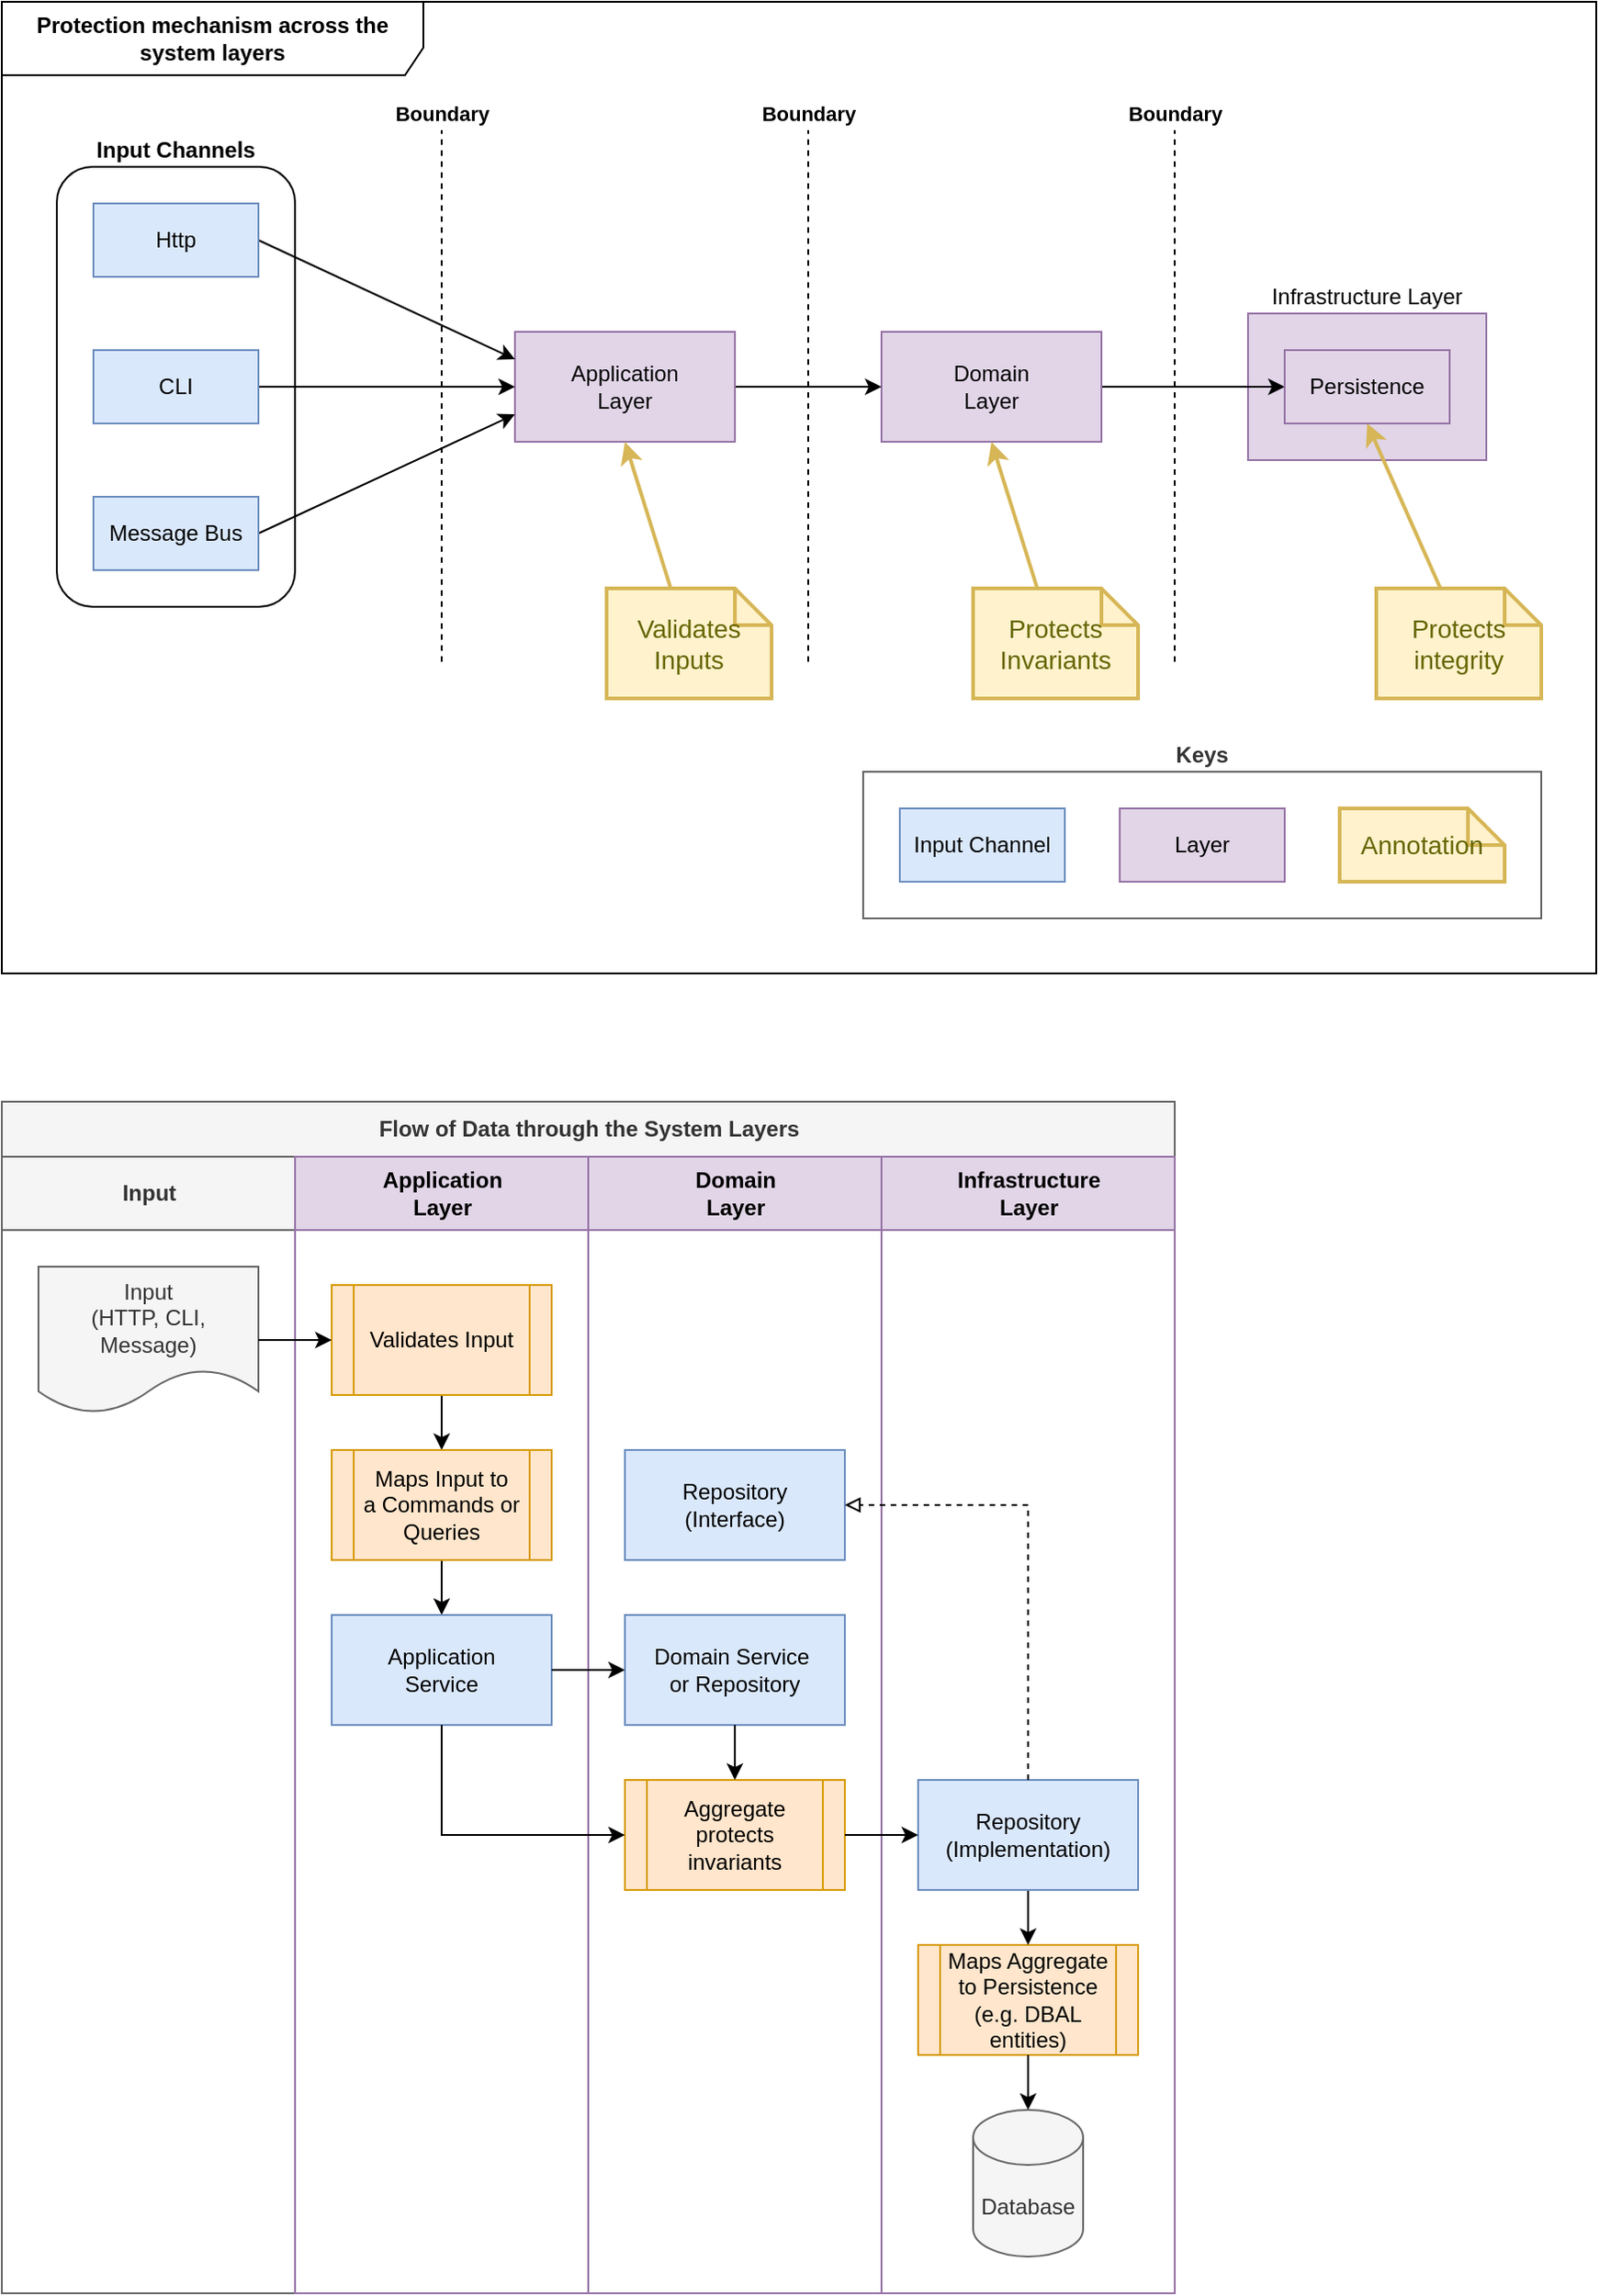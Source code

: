 <mxfile version="22.1.2" type="device">
  <diagram name="Page-1" id="7gukShJoy8Se3Wb74xOL">
    <mxGraphModel dx="3271" dy="2488" grid="1" gridSize="10" guides="1" tooltips="1" connect="1" arrows="1" fold="1" page="1" pageScale="1" pageWidth="850" pageHeight="1100" math="0" shadow="0">
      <root>
        <mxCell id="0" />
        <mxCell id="1" parent="0" />
        <mxCell id="U1aMIQQ4Pb-IFOMp1al8-46" value="Keys" style="rounded=0;whiteSpace=wrap;html=1;fillColor=none;strokeColor=#666666;labelPosition=center;verticalLabelPosition=top;align=center;verticalAlign=bottom;fontStyle=1;fontColor=#333333;strokeWidth=1;" parent="1" vertex="1">
          <mxGeometry x="310" y="380" width="370" height="80" as="geometry" />
        </mxCell>
        <mxCell id="U1aMIQQ4Pb-IFOMp1al8-4" value="Infrastructure Layer" style="rounded=0;whiteSpace=wrap;html=1;fillColor=#e1d5e7;strokeColor=#9673a6;labelPosition=center;verticalLabelPosition=top;align=center;verticalAlign=bottom;" parent="1" vertex="1">
          <mxGeometry x="520" y="130" width="130" height="80" as="geometry" />
        </mxCell>
        <mxCell id="U1aMIQQ4Pb-IFOMp1al8-24" value="Input Channels" style="rounded=1;whiteSpace=wrap;html=1;labelPosition=center;verticalLabelPosition=top;align=center;verticalAlign=bottom;fontStyle=1" parent="1" vertex="1">
          <mxGeometry x="-130" y="50" width="130" height="240" as="geometry" />
        </mxCell>
        <mxCell id="U1aMIQQ4Pb-IFOMp1al8-5" style="edgeStyle=orthogonalEdgeStyle;rounded=0;orthogonalLoop=1;jettySize=auto;html=1;exitX=1;exitY=0.5;exitDx=0;exitDy=0;entryX=0;entryY=0.5;entryDx=0;entryDy=0;" parent="1" source="U1aMIQQ4Pb-IFOMp1al8-3" target="U1aMIQQ4Pb-IFOMp1al8-38" edge="1">
          <mxGeometry relative="1" as="geometry" />
        </mxCell>
        <mxCell id="U1aMIQQ4Pb-IFOMp1al8-3" value="Domain&lt;br&gt;Layer" style="rounded=0;whiteSpace=wrap;html=1;fillColor=#e1d5e7;strokeColor=#9673a6;" parent="1" vertex="1">
          <mxGeometry x="320" y="140" width="120" height="60" as="geometry" />
        </mxCell>
        <mxCell id="U1aMIQQ4Pb-IFOMp1al8-13" style="edgeStyle=orthogonalEdgeStyle;rounded=0;orthogonalLoop=1;jettySize=auto;html=1;exitX=1;exitY=0.5;exitDx=0;exitDy=0;entryX=0;entryY=0.5;entryDx=0;entryDy=0;" parent="1" source="U1aMIQQ4Pb-IFOMp1al8-6" target="U1aMIQQ4Pb-IFOMp1al8-3" edge="1">
          <mxGeometry relative="1" as="geometry" />
        </mxCell>
        <mxCell id="U1aMIQQ4Pb-IFOMp1al8-6" value="Application&lt;br&gt;Layer" style="rounded=0;whiteSpace=wrap;html=1;fillColor=#e1d5e7;strokeColor=#9673a6;" parent="1" vertex="1">
          <mxGeometry x="120" y="140" width="120" height="60" as="geometry" />
        </mxCell>
        <mxCell id="U1aMIQQ4Pb-IFOMp1al8-11" style="rounded=0;orthogonalLoop=1;jettySize=auto;html=1;exitX=1;exitY=0.5;exitDx=0;exitDy=0;entryX=0;entryY=0.25;entryDx=0;entryDy=0;" parent="1" source="U1aMIQQ4Pb-IFOMp1al8-7" target="U1aMIQQ4Pb-IFOMp1al8-6" edge="1">
          <mxGeometry relative="1" as="geometry">
            <mxPoint x="120" y="170" as="targetPoint" />
          </mxGeometry>
        </mxCell>
        <mxCell id="U1aMIQQ4Pb-IFOMp1al8-7" value="Http" style="rounded=0;whiteSpace=wrap;html=1;fillColor=#dae8fc;strokeColor=#6c8ebf;" parent="1" vertex="1">
          <mxGeometry x="-110" y="70" width="90" height="40" as="geometry" />
        </mxCell>
        <mxCell id="U1aMIQQ4Pb-IFOMp1al8-10" style="edgeStyle=orthogonalEdgeStyle;rounded=0;orthogonalLoop=1;jettySize=auto;html=1;exitX=1;exitY=0.5;exitDx=0;exitDy=0;entryX=0;entryY=0.5;entryDx=0;entryDy=0;" parent="1" source="U1aMIQQ4Pb-IFOMp1al8-8" target="U1aMIQQ4Pb-IFOMp1al8-6" edge="1">
          <mxGeometry relative="1" as="geometry" />
        </mxCell>
        <mxCell id="U1aMIQQ4Pb-IFOMp1al8-8" value="CLI" style="rounded=0;whiteSpace=wrap;html=1;fillColor=#dae8fc;strokeColor=#6c8ebf;" parent="1" vertex="1">
          <mxGeometry x="-110" y="150" width="90" height="40" as="geometry" />
        </mxCell>
        <mxCell id="U1aMIQQ4Pb-IFOMp1al8-12" style="rounded=0;orthogonalLoop=1;jettySize=auto;html=1;exitX=1;exitY=0.5;exitDx=0;exitDy=0;entryX=0;entryY=0.75;entryDx=0;entryDy=0;" parent="1" source="U1aMIQQ4Pb-IFOMp1al8-9" target="U1aMIQQ4Pb-IFOMp1al8-6" edge="1">
          <mxGeometry relative="1" as="geometry" />
        </mxCell>
        <mxCell id="U1aMIQQ4Pb-IFOMp1al8-9" value="Message Bus" style="rounded=0;whiteSpace=wrap;html=1;fillColor=#dae8fc;strokeColor=#6c8ebf;" parent="1" vertex="1">
          <mxGeometry x="-110" y="230" width="90" height="40" as="geometry" />
        </mxCell>
        <mxCell id="U1aMIQQ4Pb-IFOMp1al8-14" value="Boundary" style="endArrow=none;dashed=1;html=1;rounded=0;labelPosition=center;verticalLabelPosition=top;align=center;verticalAlign=bottom;fontStyle=1" parent="1" edge="1">
          <mxGeometry x="1" width="50" height="50" relative="1" as="geometry">
            <mxPoint x="80" y="320" as="sourcePoint" />
            <mxPoint x="80" y="30" as="targetPoint" />
            <mxPoint as="offset" />
          </mxGeometry>
        </mxCell>
        <mxCell id="U1aMIQQ4Pb-IFOMp1al8-15" value="Boundary" style="endArrow=none;dashed=1;html=1;rounded=0;labelPosition=center;verticalLabelPosition=top;align=center;verticalAlign=bottom;fontStyle=1" parent="1" edge="1">
          <mxGeometry x="1" width="50" height="50" relative="1" as="geometry">
            <mxPoint x="480" y="320" as="sourcePoint" />
            <mxPoint x="480" y="30" as="targetPoint" />
            <mxPoint as="offset" />
          </mxGeometry>
        </mxCell>
        <mxCell id="U1aMIQQ4Pb-IFOMp1al8-16" value="Boundary" style="endArrow=none;dashed=1;html=1;rounded=0;labelPosition=center;verticalLabelPosition=top;align=center;verticalAlign=bottom;fontStyle=1" parent="1" edge="1">
          <mxGeometry x="1" width="50" height="50" relative="1" as="geometry">
            <mxPoint x="280" y="320" as="sourcePoint" />
            <mxPoint x="280" y="30" as="targetPoint" />
            <mxPoint as="offset" />
          </mxGeometry>
        </mxCell>
        <mxCell id="U1aMIQQ4Pb-IFOMp1al8-28" style="rounded=0;orthogonalLoop=1;jettySize=auto;html=1;exitX=0;exitY=0;exitDx=35;exitDy=0;exitPerimeter=0;entryX=0.5;entryY=1;entryDx=0;entryDy=0;fillColor=#fff2cc;strokeColor=#d6b656;strokeWidth=2;" parent="1" source="U1aMIQQ4Pb-IFOMp1al8-27" target="U1aMIQQ4Pb-IFOMp1al8-6" edge="1">
          <mxGeometry relative="1" as="geometry" />
        </mxCell>
        <mxCell id="U1aMIQQ4Pb-IFOMp1al8-27" value="&lt;font style=&quot;font-size: 14px;&quot;&gt;Validates &lt;br&gt;Inputs&lt;br&gt;&lt;/font&gt;" style="shape=note;strokeWidth=2;fontSize=14;size=20;whiteSpace=wrap;html=1;fillColor=#fff2cc;strokeColor=#d6b656;fontColor=#666600;" parent="1" vertex="1">
          <mxGeometry x="170" y="280" width="90" height="60" as="geometry" />
        </mxCell>
        <mxCell id="U1aMIQQ4Pb-IFOMp1al8-29" value="Protects Invariants" style="shape=note;strokeWidth=2;fontSize=14;size=20;whiteSpace=wrap;html=1;fillColor=#fff2cc;strokeColor=#d6b656;fontColor=#666600;" parent="1" vertex="1">
          <mxGeometry x="370" y="280" width="90" height="60" as="geometry" />
        </mxCell>
        <mxCell id="U1aMIQQ4Pb-IFOMp1al8-30" value="Protects&lt;br&gt;integrity" style="shape=note;strokeWidth=2;fontSize=14;size=20;whiteSpace=wrap;html=1;fillColor=#fff2cc;strokeColor=#d6b656;fontColor=#666600;" parent="1" vertex="1">
          <mxGeometry x="590" y="280" width="90" height="60" as="geometry" />
        </mxCell>
        <mxCell id="U1aMIQQ4Pb-IFOMp1al8-32" style="rounded=0;orthogonalLoop=1;jettySize=auto;html=1;exitX=0;exitY=0;exitDx=35;exitDy=0;exitPerimeter=0;fillColor=#fff2cc;strokeColor=#d6b656;strokeWidth=2;entryX=0.5;entryY=1;entryDx=0;entryDy=0;" parent="1" source="U1aMIQQ4Pb-IFOMp1al8-29" target="U1aMIQQ4Pb-IFOMp1al8-3" edge="1">
          <mxGeometry relative="1" as="geometry">
            <mxPoint x="215" y="290" as="sourcePoint" />
            <mxPoint x="380" y="200" as="targetPoint" />
          </mxGeometry>
        </mxCell>
        <mxCell id="U1aMIQQ4Pb-IFOMp1al8-33" style="rounded=0;orthogonalLoop=1;jettySize=auto;html=1;exitX=0;exitY=0;exitDx=35;exitDy=0;exitPerimeter=0;entryX=0.5;entryY=1;entryDx=0;entryDy=0;fillColor=#fff2cc;strokeColor=#d6b656;strokeWidth=2;" parent="1" source="U1aMIQQ4Pb-IFOMp1al8-30" target="U1aMIQQ4Pb-IFOMp1al8-38" edge="1">
          <mxGeometry relative="1" as="geometry">
            <mxPoint x="425" y="290" as="sourcePoint" />
            <mxPoint x="396" y="211" as="targetPoint" />
          </mxGeometry>
        </mxCell>
        <mxCell id="U1aMIQQ4Pb-IFOMp1al8-38" value="Persistence" style="rounded=0;whiteSpace=wrap;html=1;fillColor=#e1d5e7;strokeColor=#9673a6;" parent="1" vertex="1">
          <mxGeometry x="540" y="150" width="90" height="40" as="geometry" />
        </mxCell>
        <mxCell id="U1aMIQQ4Pb-IFOMp1al8-41" value="Input Channel" style="rounded=0;whiteSpace=wrap;html=1;fillColor=#dae8fc;strokeColor=#6c8ebf;" parent="1" vertex="1">
          <mxGeometry x="330" y="400" width="90" height="40" as="geometry" />
        </mxCell>
        <mxCell id="U1aMIQQ4Pb-IFOMp1al8-42" value="Layer" style="rounded=0;whiteSpace=wrap;html=1;fillColor=#e1d5e7;strokeColor=#9673a6;" parent="1" vertex="1">
          <mxGeometry x="450" y="400" width="90" height="40" as="geometry" />
        </mxCell>
        <mxCell id="U1aMIQQ4Pb-IFOMp1al8-43" value="Annotation" style="shape=note;strokeWidth=2;fontSize=14;size=20;whiteSpace=wrap;html=1;fillColor=#fff2cc;strokeColor=#d6b656;fontColor=#666600;" parent="1" vertex="1">
          <mxGeometry x="570" y="400" width="90" height="40" as="geometry" />
        </mxCell>
        <mxCell id="U1aMIQQ4Pb-IFOMp1al8-49" value="Protection mechanism across the system layers" style="shape=umlFrame;whiteSpace=wrap;html=1;pointerEvents=0;width=230;height=40;fontStyle=1" parent="1" vertex="1">
          <mxGeometry x="-160" y="-40" width="870" height="530" as="geometry" />
        </mxCell>
        <mxCell id="h6n5anujJTOQUxD9HLwW-12" value="Flow of Data through the System Layers" style="swimlane;childLayout=stackLayout;resizeParent=1;resizeParentMax=0;startSize=30;html=1;fillColor=#f5f5f5;fontColor=#333333;strokeColor=#666666;" parent="1" vertex="1">
          <mxGeometry x="-160" y="560" width="640" height="650" as="geometry" />
        </mxCell>
        <mxCell id="h6n5anujJTOQUxD9HLwW-13" value="Input" style="swimlane;startSize=40;html=1;fillColor=#f5f5f5;fontColor=#333333;strokeColor=#666666;" parent="h6n5anujJTOQUxD9HLwW-12" vertex="1">
          <mxGeometry y="30" width="160" height="620" as="geometry" />
        </mxCell>
        <mxCell id="h6n5anujJTOQUxD9HLwW-14" value="Application&lt;br&gt;Layer" style="swimlane;startSize=40;html=1;fillColor=#e1d5e7;strokeColor=#9673a6;" parent="h6n5anujJTOQUxD9HLwW-12" vertex="1">
          <mxGeometry x="160" y="30" width="160" height="620" as="geometry" />
        </mxCell>
        <mxCell id="h6n5anujJTOQUxD9HLwW-19" style="edgeStyle=orthogonalEdgeStyle;rounded=0;orthogonalLoop=1;jettySize=auto;html=1;exitX=0.5;exitY=1;exitDx=0;exitDy=0;entryX=0.5;entryY=0;entryDx=0;entryDy=0;" parent="h6n5anujJTOQUxD9HLwW-14" source="h6n5anujJTOQUxD9HLwW-11" target="h6n5anujJTOQUxD9HLwW-17" edge="1">
          <mxGeometry relative="1" as="geometry" />
        </mxCell>
        <mxCell id="h6n5anujJTOQUxD9HLwW-11" value="Validates Input" style="shape=process;whiteSpace=wrap;html=1;backgroundOutline=1;fillColor=#ffe6cc;strokeColor=#d79b00;" parent="h6n5anujJTOQUxD9HLwW-14" vertex="1">
          <mxGeometry x="20" y="70" width="120" height="60" as="geometry" />
        </mxCell>
        <mxCell id="h6n5anujJTOQUxD9HLwW-22" value="Input&lt;br&gt;(HTTP, CLI, Message)" style="shape=document;whiteSpace=wrap;html=1;boundedLbl=1;fillColor=#f5f5f5;fontColor=#333333;strokeColor=#666666;" parent="h6n5anujJTOQUxD9HLwW-14" vertex="1">
          <mxGeometry x="-140" y="60" width="120" height="80" as="geometry" />
        </mxCell>
        <mxCell id="h6n5anujJTOQUxD9HLwW-23" style="edgeStyle=orthogonalEdgeStyle;rounded=0;orthogonalLoop=1;jettySize=auto;html=1;exitX=1;exitY=0.5;exitDx=0;exitDy=0;entryX=0;entryY=0.5;entryDx=0;entryDy=0;" parent="h6n5anujJTOQUxD9HLwW-14" source="h6n5anujJTOQUxD9HLwW-22" target="h6n5anujJTOQUxD9HLwW-11" edge="1">
          <mxGeometry relative="1" as="geometry" />
        </mxCell>
        <mxCell id="h6n5anujJTOQUxD9HLwW-26" style="edgeStyle=orthogonalEdgeStyle;rounded=0;orthogonalLoop=1;jettySize=auto;html=1;exitX=0.5;exitY=1;exitDx=0;exitDy=0;entryX=0.5;entryY=0;entryDx=0;entryDy=0;" parent="h6n5anujJTOQUxD9HLwW-14" source="h6n5anujJTOQUxD9HLwW-17" target="h6n5anujJTOQUxD9HLwW-35" edge="1">
          <mxGeometry relative="1" as="geometry">
            <mxPoint x="80" y="250" as="targetPoint" />
          </mxGeometry>
        </mxCell>
        <mxCell id="h6n5anujJTOQUxD9HLwW-17" value="Maps Input to&lt;br style=&quot;border-color: var(--border-color);&quot;&gt;a Commands or&lt;br&gt;Queries" style="shape=process;whiteSpace=wrap;html=1;backgroundOutline=1;fillColor=#ffe6cc;strokeColor=#d79b00;" parent="h6n5anujJTOQUxD9HLwW-14" vertex="1">
          <mxGeometry x="20" y="160" width="120" height="60" as="geometry" />
        </mxCell>
        <mxCell id="h6n5anujJTOQUxD9HLwW-35" value="Application&lt;br&gt;Service" style="rounded=0;whiteSpace=wrap;html=1;fillColor=#dae8fc;strokeColor=#6c8ebf;" parent="h6n5anujJTOQUxD9HLwW-14" vertex="1">
          <mxGeometry x="20" y="250" width="120" height="60" as="geometry" />
        </mxCell>
        <mxCell id="h6n5anujJTOQUxD9HLwW-15" value="Domain &lt;br&gt;Layer" style="swimlane;startSize=40;html=1;fillColor=#e1d5e7;strokeColor=#9673a6;" parent="h6n5anujJTOQUxD9HLwW-12" vertex="1">
          <mxGeometry x="320" y="30" width="160" height="620" as="geometry" />
        </mxCell>
        <mxCell id="h6n5anujJTOQUxD9HLwW-38" value="Domain Service&amp;nbsp;&lt;br style=&quot;border-color: var(--border-color);&quot;&gt;or Repository" style="rounded=0;whiteSpace=wrap;html=1;fillColor=#dae8fc;strokeColor=#6c8ebf;" parent="h6n5anujJTOQUxD9HLwW-15" vertex="1">
          <mxGeometry x="20" y="250" width="120" height="60" as="geometry" />
        </mxCell>
        <mxCell id="h6n5anujJTOQUxD9HLwW-46" value="Repository&lt;br&gt;(Interface)" style="rounded=0;whiteSpace=wrap;html=1;fillColor=#dae8fc;strokeColor=#6c8ebf;" parent="h6n5anujJTOQUxD9HLwW-15" vertex="1">
          <mxGeometry x="20" y="160" width="120" height="60" as="geometry" />
        </mxCell>
        <mxCell id="h6n5anujJTOQUxD9HLwW-16" value="Infrastructure&lt;br&gt;Layer" style="swimlane;startSize=40;html=1;fillColor=#e1d5e7;strokeColor=#9673a6;" parent="h6n5anujJTOQUxD9HLwW-12" vertex="1">
          <mxGeometry x="480" y="30" width="160" height="620" as="geometry" />
        </mxCell>
        <mxCell id="h6n5anujJTOQUxD9HLwW-41" value="Aggregate&lt;br&gt;protects invariants" style="shape=process;whiteSpace=wrap;html=1;backgroundOutline=1;fillColor=#ffe6cc;strokeColor=#d79b00;" parent="h6n5anujJTOQUxD9HLwW-16" vertex="1">
          <mxGeometry x="-140" y="340" width="120" height="60" as="geometry" />
        </mxCell>
        <mxCell id="h6n5anujJTOQUxD9HLwW-21" value="Maps Aggregate&lt;br style=&quot;border-color: var(--border-color);&quot;&gt;to Persistence&lt;br style=&quot;border-color: var(--border-color);&quot;&gt;(e.g. DBAL entities)" style="shape=process;whiteSpace=wrap;html=1;backgroundOutline=1;fillColor=#ffe6cc;strokeColor=#d79b00;" parent="h6n5anujJTOQUxD9HLwW-16" vertex="1">
          <mxGeometry x="20" y="430" width="120" height="60" as="geometry" />
        </mxCell>
        <mxCell id="h6n5anujJTOQUxD9HLwW-33" style="edgeStyle=orthogonalEdgeStyle;rounded=0;orthogonalLoop=1;jettySize=auto;html=1;exitX=0.5;exitY=1;exitDx=0;exitDy=0;entryX=0.5;entryY=0;entryDx=0;entryDy=0;" parent="h6n5anujJTOQUxD9HLwW-16" source="h6n5anujJTOQUxD9HLwW-32" target="h6n5anujJTOQUxD9HLwW-21" edge="1">
          <mxGeometry relative="1" as="geometry" />
        </mxCell>
        <mxCell id="h6n5anujJTOQUxD9HLwW-45" style="edgeStyle=orthogonalEdgeStyle;rounded=0;orthogonalLoop=1;jettySize=auto;html=1;exitX=0.5;exitY=1;exitDx=0;exitDy=0;entryX=0.5;entryY=0;entryDx=0;entryDy=0;entryPerimeter=0;" parent="h6n5anujJTOQUxD9HLwW-16" source="h6n5anujJTOQUxD9HLwW-21" target="h6n5anujJTOQUxD9HLwW-44" edge="1">
          <mxGeometry relative="1" as="geometry" />
        </mxCell>
        <mxCell id="h6n5anujJTOQUxD9HLwW-32" value="Repository&lt;br&gt;(Implementation)" style="rounded=0;whiteSpace=wrap;html=1;fillColor=#dae8fc;strokeColor=#6c8ebf;" parent="h6n5anujJTOQUxD9HLwW-16" vertex="1">
          <mxGeometry x="20" y="340" width="120" height="60" as="geometry" />
        </mxCell>
        <mxCell id="h6n5anujJTOQUxD9HLwW-43" style="edgeStyle=orthogonalEdgeStyle;rounded=0;orthogonalLoop=1;jettySize=auto;html=1;exitX=1;exitY=0.5;exitDx=0;exitDy=0;" parent="h6n5anujJTOQUxD9HLwW-16" source="h6n5anujJTOQUxD9HLwW-41" target="h6n5anujJTOQUxD9HLwW-32" edge="1">
          <mxGeometry relative="1" as="geometry" />
        </mxCell>
        <mxCell id="h6n5anujJTOQUxD9HLwW-44" value="Database" style="shape=cylinder3;whiteSpace=wrap;html=1;boundedLbl=1;backgroundOutline=1;size=15;fillColor=#f5f5f5;fontColor=#333333;strokeColor=#666666;" parent="h6n5anujJTOQUxD9HLwW-16" vertex="1">
          <mxGeometry x="50" y="520" width="60" height="80" as="geometry" />
        </mxCell>
        <mxCell id="h6n5anujJTOQUxD9HLwW-31" style="edgeStyle=orthogonalEdgeStyle;rounded=0;orthogonalLoop=1;jettySize=auto;html=1;exitX=0.5;exitY=1;exitDx=0;exitDy=0;entryX=0;entryY=0.5;entryDx=0;entryDy=0;" parent="h6n5anujJTOQUxD9HLwW-12" source="h6n5anujJTOQUxD9HLwW-35" target="h6n5anujJTOQUxD9HLwW-41" edge="1">
          <mxGeometry relative="1" as="geometry">
            <mxPoint x="270" y="410" as="targetPoint" />
            <mxPoint x="240" y="330" as="sourcePoint" />
          </mxGeometry>
        </mxCell>
        <mxCell id="h6n5anujJTOQUxD9HLwW-40" style="edgeStyle=orthogonalEdgeStyle;rounded=0;orthogonalLoop=1;jettySize=auto;html=1;exitX=1;exitY=0.5;exitDx=0;exitDy=0;entryX=0;entryY=0.5;entryDx=0;entryDy=0;" parent="h6n5anujJTOQUxD9HLwW-12" source="h6n5anujJTOQUxD9HLwW-35" target="h6n5anujJTOQUxD9HLwW-38" edge="1">
          <mxGeometry relative="1" as="geometry" />
        </mxCell>
        <mxCell id="h6n5anujJTOQUxD9HLwW-42" style="edgeStyle=orthogonalEdgeStyle;rounded=0;orthogonalLoop=1;jettySize=auto;html=1;exitX=0.5;exitY=1;exitDx=0;exitDy=0;entryX=0.5;entryY=0;entryDx=0;entryDy=0;" parent="h6n5anujJTOQUxD9HLwW-12" source="h6n5anujJTOQUxD9HLwW-38" target="h6n5anujJTOQUxD9HLwW-41" edge="1">
          <mxGeometry relative="1" as="geometry" />
        </mxCell>
        <mxCell id="h6n5anujJTOQUxD9HLwW-47" style="edgeStyle=orthogonalEdgeStyle;rounded=0;orthogonalLoop=1;jettySize=auto;html=1;exitX=0.5;exitY=0;exitDx=0;exitDy=0;entryX=1;entryY=0.5;entryDx=0;entryDy=0;endArrow=block;endFill=0;dashed=1;" parent="h6n5anujJTOQUxD9HLwW-12" source="h6n5anujJTOQUxD9HLwW-32" target="h6n5anujJTOQUxD9HLwW-46" edge="1">
          <mxGeometry relative="1" as="geometry" />
        </mxCell>
      </root>
    </mxGraphModel>
  </diagram>
</mxfile>

